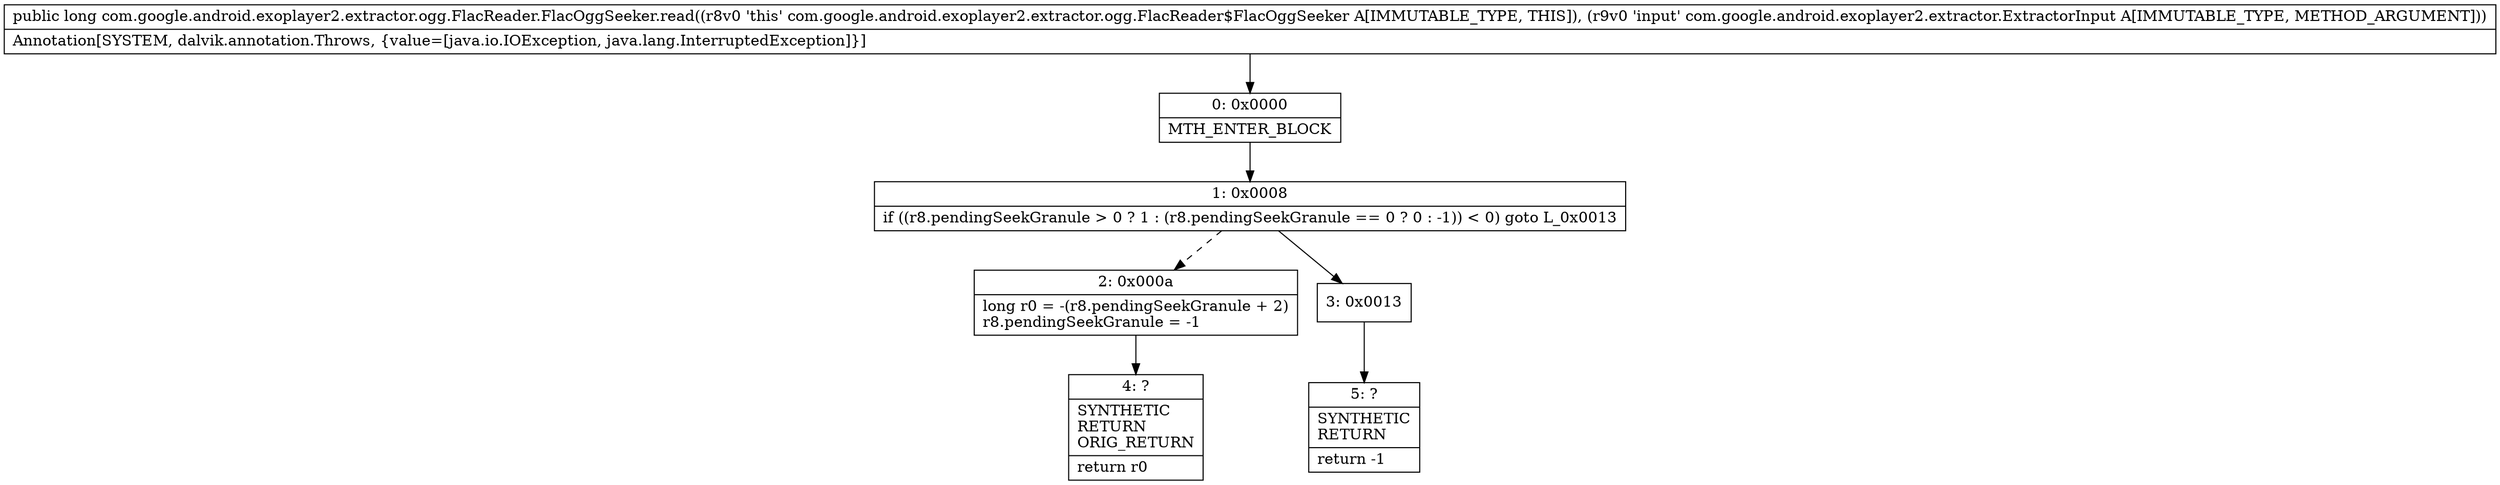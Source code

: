 digraph "CFG forcom.google.android.exoplayer2.extractor.ogg.FlacReader.FlacOggSeeker.read(Lcom\/google\/android\/exoplayer2\/extractor\/ExtractorInput;)J" {
Node_0 [shape=record,label="{0\:\ 0x0000|MTH_ENTER_BLOCK\l}"];
Node_1 [shape=record,label="{1\:\ 0x0008|if ((r8.pendingSeekGranule \> 0 ? 1 : (r8.pendingSeekGranule == 0 ? 0 : \-1)) \< 0) goto L_0x0013\l}"];
Node_2 [shape=record,label="{2\:\ 0x000a|long r0 = \-(r8.pendingSeekGranule + 2)\lr8.pendingSeekGranule = \-1\l}"];
Node_3 [shape=record,label="{3\:\ 0x0013}"];
Node_4 [shape=record,label="{4\:\ ?|SYNTHETIC\lRETURN\lORIG_RETURN\l|return r0\l}"];
Node_5 [shape=record,label="{5\:\ ?|SYNTHETIC\lRETURN\l|return \-1\l}"];
MethodNode[shape=record,label="{public long com.google.android.exoplayer2.extractor.ogg.FlacReader.FlacOggSeeker.read((r8v0 'this' com.google.android.exoplayer2.extractor.ogg.FlacReader$FlacOggSeeker A[IMMUTABLE_TYPE, THIS]), (r9v0 'input' com.google.android.exoplayer2.extractor.ExtractorInput A[IMMUTABLE_TYPE, METHOD_ARGUMENT]))  | Annotation[SYSTEM, dalvik.annotation.Throws, \{value=[java.io.IOException, java.lang.InterruptedException]\}]\l}"];
MethodNode -> Node_0;
Node_0 -> Node_1;
Node_1 -> Node_2[style=dashed];
Node_1 -> Node_3;
Node_2 -> Node_4;
Node_3 -> Node_5;
}

